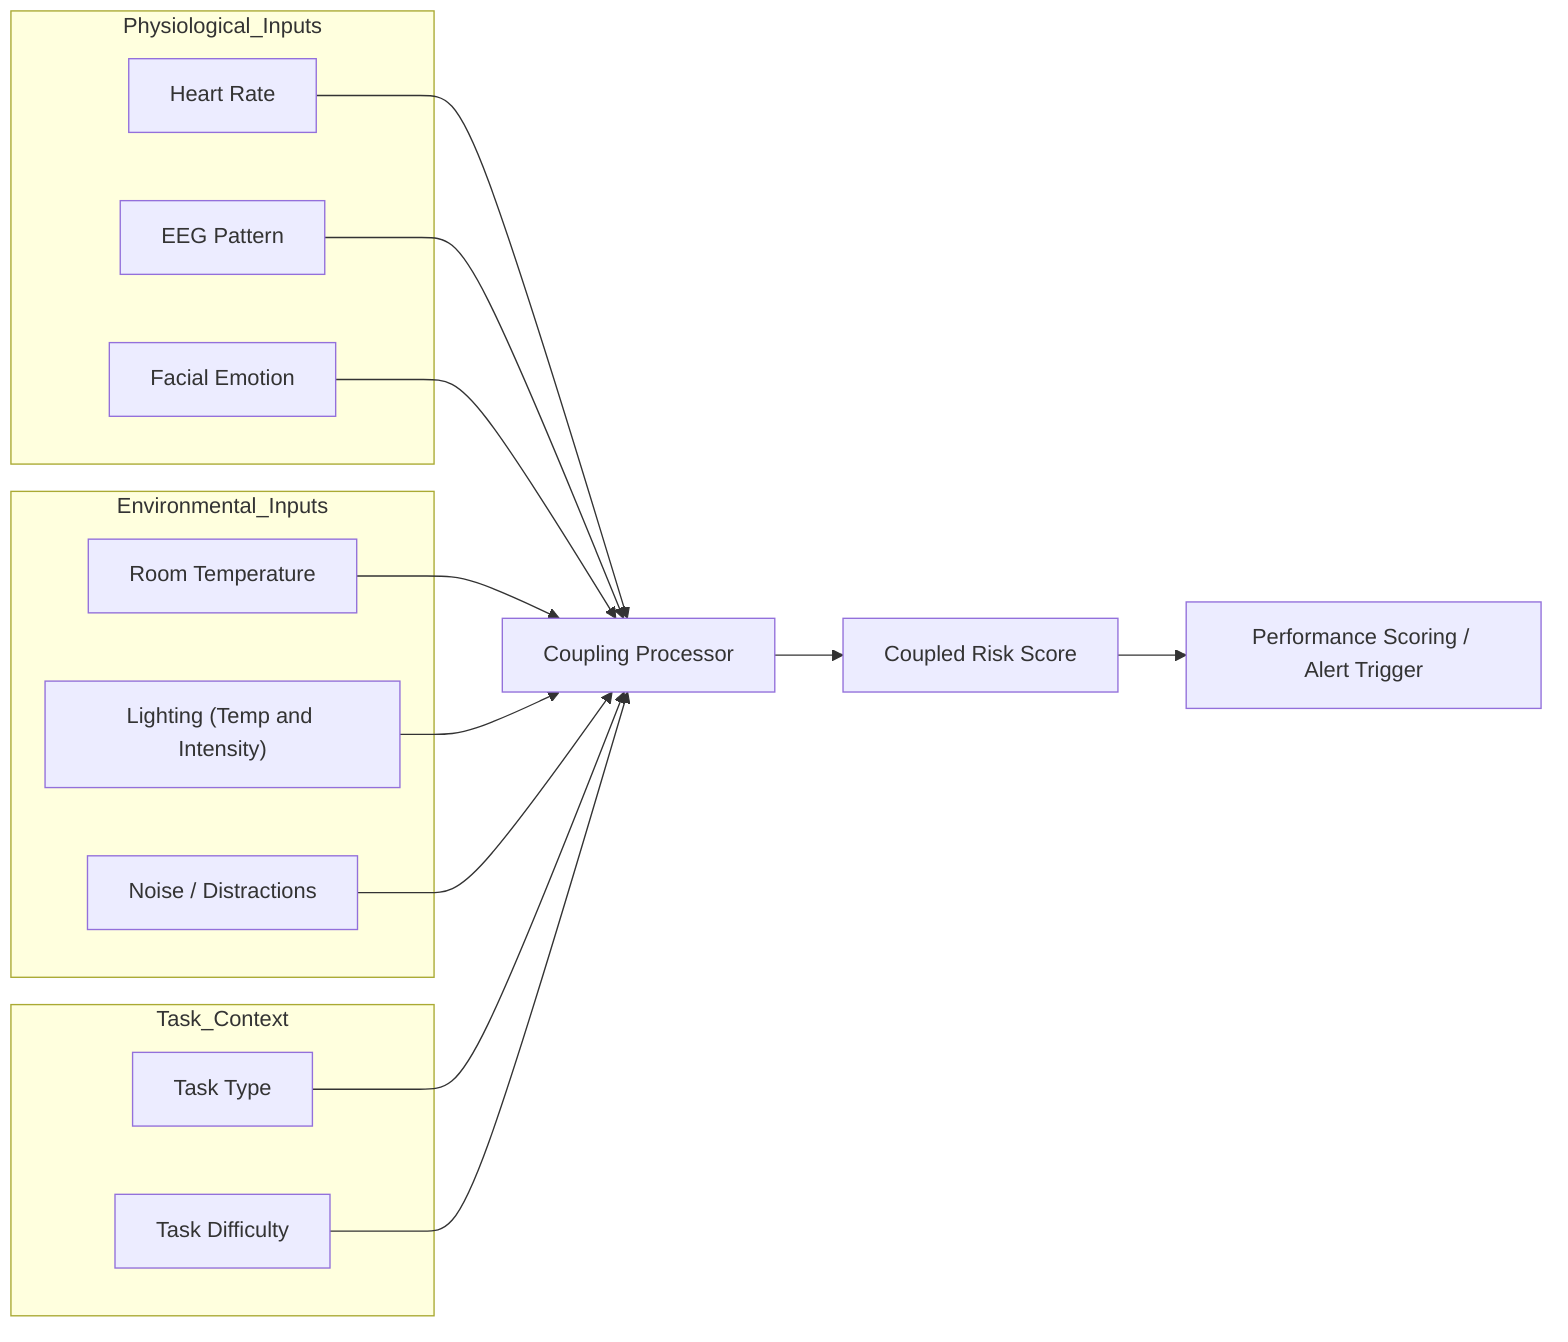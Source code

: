 flowchart LR
    subgraph Physiological_Inputs
        HR[Heart Rate]
        EEG[EEG Pattern]
        Emotion[Facial Emotion]
    end

    subgraph Environmental_Inputs
        Temp[Room Temperature]
        Light["Lighting (Temp and Intensity)"]
        Noise[Noise / Distractions]
    end

    subgraph Task_Context
        Task[Task Type]
        Complexity[Task Difficulty]
    end

    HR --> CP[Coupling Processor]
    EEG --> CP
    Emotion --> CP

    Temp --> CP
    Light --> CP
    Noise --> CP

    Task --> CP
    Complexity --> CP

    CP --> RiskEval[Coupled Risk Score]
    RiskEval --> ScoreOutput[Performance Scoring / Alert Trigger]